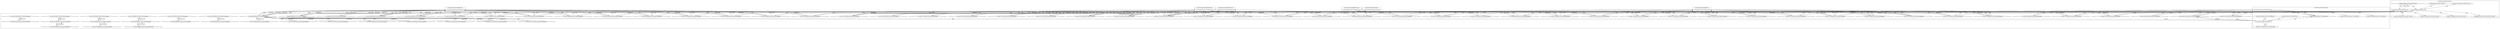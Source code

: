 digraph G {
	"10.1.80.1:34230#ServerID_OuterContainerID"->"1_fwatchdog#ServerID_6dcbcc88d5-j9zwp"[ label="GET" ];
	"10.1.80.1:57238#ServerID_OuterContainerID"->"1_fwatchdog#ServerID_667d78fb58-55kvm"[ label="GET" ];
	"1_fwatchdog#ServerID_6dcbcc88d5-j9zwp"->"10.1.80.1:34230#ServerID_OuterContainerID"[ label="RESPONSE" ];
	"10.1.80.1:57214#ServerID_OuterContainerID"->"1_fwatchdog#ServerID_8665dd9487-fclr8"[ label="GET" ];
	"1_fwatchdog#ServerID_667d78fb58-55kvm"->"10.1.80.1:57238#ServerID_OuterContainerID"[ label="RESPONSE" ];
	"10.1.80.1:57236#ServerID_OuterContainerID"->"1_fwatchdog#ServerID_667d78fb58-55kvm"[ label="GET" ];
	"10.152.183.10:53#ServerID_OuterContainerID"->"11_node#ServerID_0802701be25e"[ label="recvfrom" ];
	"10.1.80.1:34231#ServerID_OuterContainerID"->"1_fwatchdog#ServerID_6dcbcc88d5-j9zwp"[ label="GET" ];
	"1_fwatchdog#ServerID_667d78fb58-55kvm"->"10.1.80.1:57236#ServerID_OuterContainerID"[ label="RESPONSE" ];
	"10.1.80.1:57212#ServerID_OuterContainerID"->"1_fwatchdog#ServerID_8665dd9487-fclr8"[ label="GET" ];
	"1_fwatchdog#ServerID_6dcbcc88d5-j9zwp"->"10.1.80.1:34231#ServerID_OuterContainerID"[ label="RESPONSE" ];
	"1_fwatchdog#ServerID_8665dd9487-fclr8"->"10.1.80.1:57214#ServerID_OuterContainerID"[ label="RESPONSE" ];
	"1_fwatchdog#ServerID_8665dd9487-fclr8"->"10.1.80.1:57212#ServerID_OuterContainerID"[ label="RESPONSE" ];
	"10.1.80.1:37341#ServerID_OuterContainerID"->"1_fwatchdog#ServerID_76c96688d7-jnp5f"[ label="GET" ];
	"1_fwatchdog#ServerID_76c96688d7-jnp5f"->"10.1.80.1:37341#ServerID_OuterContainerID"[ label="RESPONSE" ];
	"10.1.80.1:37340#ServerID_OuterContainerID"->"1_fwatchdog#ServerID_76c96688d7-jnp5f"[ label="GET" ];
	"1_fwatchdog#ServerID_76c96688d7-jnp5f"->"10.1.80.1:37340#ServerID_OuterContainerID"[ label="RESPONSE" ];
	"10.1.80.1:57262#ServerID_OuterContainerID"->"1_fwatchdog#ServerID_667d78fb58-55kvm"[ label="GET" ];
	"1_fwatchdog#ServerID_667d78fb58-55kvm"->"10.1.80.1:57262#ServerID_OuterContainerID"[ label="RESPONSE" ];
	"10.1.80.1:57264#ServerID_OuterContainerID"->"1_fwatchdog#ServerID_667d78fb58-55kvm"[ label="GET" ];
	"1_fwatchdog#ServerID_667d78fb58-55kvm"->"10.1.80.1:57264#ServerID_OuterContainerID"[ label="RESPONSE" ];
	"10.1.80.1:34254#ServerID_OuterContainerID"->"1_fwatchdog#ServerID_6dcbcc88d5-j9zwp"[ label="GET" ];
	"10.1.80.1:34252#ServerID_OuterContainerID"->"1_fwatchdog#ServerID_6dcbcc88d5-j9zwp"[ label="GET" ];
	"1_fwatchdog#ServerID_6dcbcc88d5-j9zwp"->"10.1.80.1:34254#ServerID_OuterContainerID"[ label="RESPONSE" ];
	"1_fwatchdog#ServerID_6dcbcc88d5-j9zwp"->"10.1.80.1:34252#ServerID_OuterContainerID"[ label="RESPONSE" ];
	"10.1.80.1:57238#ServerID_OuterContainerID"->"1_fwatchdog#ServerID_8665dd9487-fclr8"[ label="GET" ];
	"10.1.80.1:57236#ServerID_OuterContainerID"->"1_fwatchdog#ServerID_8665dd9487-fclr8"[ label="GET" ];
	"1_fwatchdog#ServerID_8665dd9487-fclr8"->"10.1.80.1:57238#ServerID_OuterContainerID"[ label="RESPONSE" ];
	"1_fwatchdog#ServerID_8665dd9487-fclr8"->"10.1.80.1:57236#ServerID_OuterContainerID"[ label="RESPONSE" ];
	"10.1.80.1:37364#ServerID_OuterContainerID"->"1_fwatchdog#ServerID_76c96688d7-jnp5f"[ label="GET" ];
	"1_fwatchdog#ServerID_76c96688d7-jnp5f"->"10.1.80.1:37364#ServerID_OuterContainerID"[ label="RESPONSE" ];
	"10.1.80.1:37366#ServerID_OuterContainerID"->"1_fwatchdog#ServerID_76c96688d7-jnp5f"[ label="GET" ];
	"1_fwatchdog#ServerID_76c96688d7-jnp5f"->"10.1.80.1:37366#ServerID_OuterContainerID"[ label="RESPONSE" ];
	"10.1.80.93:54494#ServerID_OuterContainerID"->"1_fwatchdog#ServerID_6dcbcc88d5-j9zwp"[ label="POST" ];
	"1_fwatchdog#ServerID_6dcbcc88d5-j9zwp"->"gateway:8080#ServerID_OuterContainerID"[ label="POST" ];
	"1_fwatchdog#ServerID_6dcbcc88d5-j9zwp"->"10.1.80.93:8080#ServerID_OuterContainerID"[ label="POST" ];
	"10.1.80.93:33158#ServerID_OuterContainerID"->"1_fwatchdog#ServerID_667d78fb58-55kvm"[ label="POST" ];
	"1_fwatchdog#ServerID_667d78fb58-55kvm"->"10.1.80.93:33158#ServerID_OuterContainerID"[ label="RESPONSE" ];
	"10.1.80.93:8080#ServerID_OuterContainerID"->"1_fwatchdog#ServerID_6dcbcc88d5-j9zwp"[ label="RESPONSE" ];
	"gateway:8080#ServerID_OuterContainerID"->"1_fwatchdog#ServerID_6dcbcc88d5-j9zwp"[ label="RESPONSE" ];
	"1_fwatchdog#ServerID_6dcbcc88d5-j9zwp"->"10.1.80.93:54494#ServerID_OuterContainerID"[ label="RESPONSE" ];
	"10.1.80.93:54510#ServerID_OuterContainerID"->"1_fwatchdog#ServerID_6dcbcc88d5-j9zwp"[ label="POST" ];
	"1_fwatchdog#ServerID_6dcbcc88d5-j9zwp"->"gateway:8080#ServerID_OuterContainerID"[ label="POST" ];
	"1_fwatchdog#ServerID_6dcbcc88d5-j9zwp"->"10.1.80.93:8080#ServerID_OuterContainerID"[ label="POST" ];
	"10.1.80.93:33174#ServerID_OuterContainerID"->"1_fwatchdog#ServerID_667d78fb58-55kvm"[ label="POST" ];
	"10.1.80.93:54538#ServerID_OuterContainerID"->"1_fwatchdog#ServerID_6dcbcc88d5-j9zwp"[ label="POST" ];
	"1_fwatchdog#ServerID_6dcbcc88d5-j9zwp"->"gateway:8080#ServerID_OuterContainerID"[ label="POST" ];
	"1_fwatchdog#ServerID_6dcbcc88d5-j9zwp"->"10.1.80.93:8080#ServerID_OuterContainerID"[ label="POST" ];
	"10.1.80.93:33204#ServerID_OuterContainerID"->"1_fwatchdog#ServerID_667d78fb58-55kvm"[ label="POST" ];
	"1_fwatchdog#ServerID_667d78fb58-55kvm"->"10.1.80.93:33204#ServerID_OuterContainerID"[ label="RESPONSE" ];
	"10.1.80.93:8080#ServerID_OuterContainerID"->"1_fwatchdog#ServerID_6dcbcc88d5-j9zwp"[ label="RESPONSE" ];
	"gateway:8080#ServerID_OuterContainerID"->"1_fwatchdog#ServerID_6dcbcc88d5-j9zwp"[ label="RESPONSE" ];
	"1_fwatchdog#ServerID_6dcbcc88d5-j9zwp"->"10.1.80.93:54538#ServerID_OuterContainerID"[ label="RESPONSE" ];
	"10.1.80.1:57346#ServerID_OuterContainerID"->"1_fwatchdog#ServerID_667d78fb58-55kvm"[ label="GET" ];
	"10.1.80.1:57348#ServerID_OuterContainerID"->"1_fwatchdog#ServerID_667d78fb58-55kvm"[ label="GET" ];
	"1_fwatchdog#ServerID_667d78fb58-55kvm"->"10.1.80.1:57346#ServerID_OuterContainerID"[ label="RESPONSE" ];
	"1_fwatchdog#ServerID_667d78fb58-55kvm"->"10.1.80.1:57348#ServerID_OuterContainerID"[ label="RESPONSE" ];
	"10.1.80.1:34336#ServerID_OuterContainerID"->"1_fwatchdog#ServerID_6dcbcc88d5-j9zwp"[ label="GET" ];
	"1_fwatchdog#ServerID_6dcbcc88d5-j9zwp"->"10.1.80.1:34336#ServerID_OuterContainerID"[ label="RESPONSE" ];
	"10.1.80.1:34338#ServerID_OuterContainerID"->"1_fwatchdog#ServerID_6dcbcc88d5-j9zwp"[ label="GET" ];
	"1_fwatchdog#ServerID_6dcbcc88d5-j9zwp"->"10.1.80.1:34338#ServerID_OuterContainerID"[ label="RESPONSE" ];
	"10.1.80.1:57320#ServerID_OuterContainerID"->"1_fwatchdog#ServerID_8665dd9487-fclr8"[ label="GET" ];
	"1_fwatchdog#ServerID_8665dd9487-fclr8"->"10.1.80.1:57320#ServerID_OuterContainerID"[ label="RESPONSE" ];
	"10.1.80.1:57318#ServerID_OuterContainerID"->"1_fwatchdog#ServerID_8665dd9487-fclr8"[ label="GET" ];
	"1_fwatchdog#ServerID_8665dd9487-fclr8"->"10.1.80.1:57318#ServerID_OuterContainerID"[ label="RESPONSE" ];
	"10.1.80.1:37446#ServerID_OuterContainerID"->"1_fwatchdog#ServerID_76c96688d7-jnp5f"[ label="GET" ];
	"1_fwatchdog#ServerID_76c96688d7-jnp5f"->"10.1.80.1:37446#ServerID_OuterContainerID"[ label="RESPONSE" ];
	"10.1.80.1:37447#ServerID_OuterContainerID"->"1_fwatchdog#ServerID_76c96688d7-jnp5f"[ label="GET" ];
	"1_fwatchdog#ServerID_76c96688d7-jnp5f"->"10.1.80.1:37447#ServerID_OuterContainerID"[ label="RESPONSE" ];
	"1_fwatchdog#ServerID_667d78fb58-55kvm"->"10.1.80.93:33174#ServerID_OuterContainerID"[ label="RESPONSE" ];
	"10.1.80.93:8080#ServerID_OuterContainerID"->"1_fwatchdog#ServerID_6dcbcc88d5-j9zwp"[ label="RESPONSE" ];
	"gateway:8080#ServerID_OuterContainerID"->"1_fwatchdog#ServerID_6dcbcc88d5-j9zwp"[ label="RESPONSE" ];
	"1_fwatchdog#ServerID_6dcbcc88d5-j9zwp"->"10.1.80.93:54510#ServerID_OuterContainerID"[ label="RESPONSE" ];
	"1_fwatchdog#ServerID_6dcbcc88d5-j9zwp"->"10.1.80.1:34362#ServerID_OuterContainerID"[ label="RESPONSE" ];
	"10.1.80.1:57370#ServerID_OuterContainerID"->"1_fwatchdog#ServerID_667d78fb58-55kvm"[ label="GET" ];
	"10.1.80.1:57372#ServerID_OuterContainerID"->"1_fwatchdog#ServerID_667d78fb58-55kvm"[ label="GET" ];
	"1_fwatchdog#ServerID_667d78fb58-55kvm"->"10.1.80.1:57370#ServerID_OuterContainerID"[ label="RESPONSE" ];
	"1_fwatchdog#ServerID_667d78fb58-55kvm"->"10.1.80.1:57372#ServerID_OuterContainerID"[ label="RESPONSE" ];
	"10.1.80.1:34360#ServerID_OuterContainerID"->"1_fwatchdog#ServerID_6dcbcc88d5-j9zwp"[ label="GET" ];
	"10.1.80.1:34362#ServerID_OuterContainerID"->"1_fwatchdog#ServerID_6dcbcc88d5-j9zwp"[ label="GET" ];
	"1_fwatchdog#ServerID_6dcbcc88d5-j9zwp"->"10.1.80.1:34360#ServerID_OuterContainerID"[ label="RESPONSE" ];
	"10.1.80.1:57343#ServerID_OuterContainerID"->"1_fwatchdog#ServerID_8665dd9487-fclr8"[ label="GET" ];
	"1_fwatchdog#ServerID_8665dd9487-fclr8"->"10.1.80.1:57343#ServerID_OuterContainerID"[ label="RESPONSE" ];
	"10.1.80.1:57342#ServerID_OuterContainerID"->"1_fwatchdog#ServerID_8665dd9487-fclr8"[ label="GET" ];
	"1_fwatchdog#ServerID_8665dd9487-fclr8"->"10.1.80.1:57342#ServerID_OuterContainerID"[ label="RESPONSE" ];
	"1_fwatchdog#ServerID_76c96688d7-jnp5f"->"10.1.80.1:37471#ServerID_OuterContainerID"[ label="RESPONSE" ];
	"10.1.80.1:37471#ServerID_OuterContainerID"->"1_fwatchdog#ServerID_76c96688d7-jnp5f"[ label="GET" ];
	"10.1.80.1:37470#ServerID_OuterContainerID"->"1_fwatchdog#ServerID_76c96688d7-jnp5f"[ label="GET" ];
	"1_fwatchdog#ServerID_76c96688d7-jnp5f"->"10.1.80.1:37470#ServerID_OuterContainerID"[ label="RESPONSE" ];
	"10.1.80.1:57398#ServerID_OuterContainerID"->"1_fwatchdog#ServerID_667d78fb58-55kvm"[ label="GET" ];
	"10.1.80.1:57396#ServerID_OuterContainerID"->"1_fwatchdog#ServerID_667d78fb58-55kvm"[ label="GET" ];
	"1_fwatchdog#ServerID_667d78fb58-55kvm"->"10.1.80.1:57398#ServerID_OuterContainerID"[ label="RESPONSE" ];
	"1_fwatchdog#ServerID_667d78fb58-55kvm"->"10.1.80.1:57396#ServerID_OuterContainerID"[ label="RESPONSE" ];
	"10.1.80.1:34386#ServerID_OuterContainerID"->"1_fwatchdog#ServerID_6dcbcc88d5-j9zwp"[ label="GET" ];
	"1_fwatchdog#ServerID_6dcbcc88d5-j9zwp"->"10.1.80.1:34386#ServerID_OuterContainerID"[ label="RESPONSE" ];
	"10.1.80.1:34387#ServerID_OuterContainerID"->"1_fwatchdog#ServerID_6dcbcc88d5-j9zwp"[ label="GET" ];
	"1_fwatchdog#ServerID_6dcbcc88d5-j9zwp"->"10.1.80.1:34387#ServerID_OuterContainerID"[ label="RESPONSE" ];
	"10.1.80.1:57371#ServerID_OuterContainerID"->"1_fwatchdog#ServerID_8665dd9487-fclr8"[ label="GET" ];
	"10.1.80.1:57370#ServerID_OuterContainerID"->"1_fwatchdog#ServerID_8665dd9487-fclr8"[ label="GET" ];
	"1_fwatchdog#ServerID_8665dd9487-fclr8"->"10.1.80.1:57371#ServerID_OuterContainerID"[ label="RESPONSE" ];
	"1_fwatchdog#ServerID_8665dd9487-fclr8"->"10.1.80.1:57370#ServerID_OuterContainerID"[ label="RESPONSE" ];
	"1_fwatchdog#ServerID_76c96688d7-jnp5f"->"10.1.80.1:37500#ServerID_OuterContainerID"[ label="RESPONSE" ];
	"10.1.80.1:37500#ServerID_OuterContainerID"->"1_fwatchdog#ServerID_76c96688d7-jnp5f"[ label="GET" ];
	"10.1.80.1:37498#ServerID_OuterContainerID"->"1_fwatchdog#ServerID_76c96688d7-jnp5f"[ label="GET" ];
	"1_fwatchdog#ServerID_76c96688d7-jnp5f"->"10.1.80.1:37498#ServerID_OuterContainerID"[ label="RESPONSE" ];
	"10.1.80.1:57430#ServerID_OuterContainerID"->"1_fwatchdog#ServerID_667d78fb58-55kvm"[ label="GET" ];
	"10.1.80.1:57431#ServerID_OuterContainerID"->"1_fwatchdog#ServerID_667d78fb58-55kvm"[ label="GET" ];
	"1_fwatchdog#ServerID_667d78fb58-55kvm"->"10.1.80.1:57430#ServerID_OuterContainerID"[ label="RESPONSE" ];
	"1_fwatchdog#ServerID_667d78fb58-55kvm"->"10.1.80.1:57431#ServerID_OuterContainerID"[ label="RESPONSE" ];
	"10.1.80.1:57236#ServerID_OuterContainerID"->"1_fwatchdog#ServerID_0802701be25e"[ label="read" ];
	"10.1.80.1:57238#ServerID_OuterContainerID"->"1_fwatchdog#ServerID_0802701be25e"[ label="read" ];
	"1_fwatchdog#ServerID_0802701be25e"->"10.1.80.1:57238#ServerID_OuterContainerID"[ label="write" ];
	"1_fwatchdog#ServerID_0802701be25e"->"10.1.80.1:57236#ServerID_OuterContainerID"[ label="write" ];
	"10.1.80.1:34231#ServerID_OuterContainerID"->"1_fwatchdog#ServerID_736074b81582"[ label="read" ];
	"10.1.80.1:34230#ServerID_OuterContainerID"->"1_fwatchdog#ServerID_736074b81582"[ label="read" ];
	"1_fwatchdog#ServerID_736074b81582"->"10.1.80.1:34230#ServerID_OuterContainerID"[ label="write" ];
	"1_fwatchdog#ServerID_736074b81582"->"10.1.80.1:34231#ServerID_OuterContainerID"[ label="write" ];
	"10.1.80.1:57214#ServerID_OuterContainerID"->"1_fwatchdog#ServerID_86aa7f3fa3b0"[ label="read" ];
	"1_fwatchdog#ServerID_86aa7f3fa3b0"->"10.1.80.1:57214#ServerID_OuterContainerID"[ label="write" ];
	"10.1.80.1:57212#ServerID_OuterContainerID"->"1_fwatchdog#ServerID_86aa7f3fa3b0"[ label="read" ];
	"10.1.80.1:37340#ServerID_OuterContainerID"->"1_fwatchdog#ServerID_834d81eb81b3"[ label="read" ];
	"1_fwatchdog#ServerID_86aa7f3fa3b0"->"10.1.80.1:57212#ServerID_OuterContainerID"[ label="write" ];
	"10.1.80.1:37341#ServerID_OuterContainerID"->"1_fwatchdog#ServerID_834d81eb81b3"[ label="read" ];
	"1_fwatchdog#ServerID_834d81eb81b3"->"10.1.80.1:37341#ServerID_OuterContainerID"[ label="write" ];
	"1_fwatchdog#ServerID_834d81eb81b3"->"10.1.80.1:37340#ServerID_OuterContainerID"[ label="write" ];
	"10.1.80.1:57264#ServerID_OuterContainerID"->"1_fwatchdog#ServerID_0802701be25e"[ label="read" ];
	"10.1.80.1:57262#ServerID_OuterContainerID"->"1_fwatchdog#ServerID_0802701be25e"[ label="read" ];
	"1_fwatchdog#ServerID_0802701be25e"->"10.1.80.1:57262#ServerID_OuterContainerID"[ label="write" ];
	"1_fwatchdog#ServerID_0802701be25e"->"10.1.80.1:57264#ServerID_OuterContainerID"[ label="write" ];
	"10.1.80.1:34252#ServerID_OuterContainerID"->"1_fwatchdog#ServerID_736074b81582"[ label="read" ];
	"10.1.80.1:34254#ServerID_OuterContainerID"->"1_fwatchdog#ServerID_736074b81582"[ label="read" ];
	"1_fwatchdog#ServerID_736074b81582"->"10.1.80.1:34254#ServerID_OuterContainerID"[ label="write" ];
	"1_fwatchdog#ServerID_736074b81582"->"10.1.80.1:34252#ServerID_OuterContainerID"[ label="write" ];
	"10.1.80.1:57238#ServerID_OuterContainerID"->"1_fwatchdog#ServerID_86aa7f3fa3b0"[ label="read" ];
	"10.1.80.1:57236#ServerID_OuterContainerID"->"1_fwatchdog#ServerID_86aa7f3fa3b0"[ label="read" ];
	"1_fwatchdog#ServerID_86aa7f3fa3b0"->"10.1.80.1:57238#ServerID_OuterContainerID"[ label="write" ];
	"1_fwatchdog#ServerID_86aa7f3fa3b0"->"10.1.80.1:57236#ServerID_OuterContainerID"[ label="write" ];
	"10.1.80.1:37364#ServerID_OuterContainerID"->"1_fwatchdog#ServerID_834d81eb81b3"[ label="read" ];
	"1_fwatchdog#ServerID_834d81eb81b3"->"10.1.80.1:37364#ServerID_OuterContainerID"[ label="write" ];
	"10.1.80.1:37366#ServerID_OuterContainerID"->"1_fwatchdog#ServerID_834d81eb81b3"[ label="read" ];
	"1_fwatchdog#ServerID_834d81eb81b3"->"10.1.80.1:37366#ServerID_OuterContainerID"[ label="write" ];
	"10.1.80.93:54494#ServerID_OuterContainerID"->"1_fwatchdog#ServerID_736074b81582"[ label="read" ];
	"1_fwatchdog#ServerID_736074b81582"->"pipe:[20744869]#ServerID_736074b81582"[ label="write" ];
	"1_fwatchdog#ServerID_736074b81582"->"localhost:3000#ServerID_736074b81582"[ label="connect" ];
	"localhost:3000#ServerID_736074b81582"->"1_fwatchdog#ServerID_736074b81582"[ label="read" ];
	"1_fwatchdog#ServerID_736074b81582"->"localhost:3000#ServerID_736074b81582"[ label="write" ];
	"localhost:3000#ServerID_736074b81582"->"10_node#ServerID_736074b81582"[ label="read" ];
	"10_node#ServerID_736074b81582"->"pipe:[20744134]#ServerID_736074b81582"[ label="write" ];
	"/etc/hosts#ServerID_736074b81582"->"10_node#ServerID_736074b81582"[ label="read" ];
	"/etc/resolv.conf#ServerID_736074b81582"->"10_node#ServerID_736074b81582"[ label="read" ];
	"10_node#ServerID_736074b81582"->"10.152.183.10:53#ServerID_OuterContainerID"[ label="sendto" ];
	"10.152.183.10:53#ServerID_OuterContainerID"->"10_node#ServerID_736074b81582"[ label="recvfrom" ];
	"10_node#ServerID_736074b81582"->"gateway:8080#ServerID_OuterContainerID"[ label="connect" ];
	"1_fwatchdog#ServerID_0802701be25e"->"pipe:[20744658]#ServerID_0802701be25e"[ label="write" ];
	"10.1.80.93:33158#ServerID_OuterContainerID"->"1_fwatchdog#ServerID_0802701be25e"[ label="read" ];
	"localhost:3000#ServerID_0802701be25e"->"1_fwatchdog#ServerID_0802701be25e"[ label="read" ];
	"1_fwatchdog#ServerID_0802701be25e"->"localhost:3000#ServerID_0802701be25e"[ label="connect" ];
	"1_fwatchdog#ServerID_0802701be25e"->"localhost:3000#ServerID_0802701be25e"[ label="write" ];
	"11_node#ServerID_0802701be25e"->"pipe:[20744960]#ServerID_0802701be25e"[ label="write" ];
	"localhost:3000#ServerID_0802701be25e"->"11_node#ServerID_0802701be25e"[ label="read" ];
	"1_fwatchdog#ServerID_0802701be25e"->"pipe:[20744659]#ServerID_0802701be25e"[ label="write" ];
	"1_fwatchdog#ServerID_0802701be25e"->"10.1.80.93:33158#ServerID_OuterContainerID"[ label="write" ];
	"gateway:8080#ServerID_OuterContainerID"->"10_node#ServerID_736074b81582"[ label="read" ];
	"1_fwatchdog#ServerID_736074b81582"->"pipe:[20744870]#ServerID_736074b81582"[ label="write" ];
	"1_fwatchdog#ServerID_736074b81582"->"10.1.80.93:54494#ServerID_OuterContainerID"[ label="write" ];
	"10.1.80.93:54510#ServerID_OuterContainerID"->"1_fwatchdog#ServerID_736074b81582"[ label="read" ];
	"10.1.80.93:33174#ServerID_OuterContainerID"->"1_fwatchdog#ServerID_0802701be25e"[ label="read" ];
	"/etc/resolv.conf#ServerID_0802701be25e"->"11_node#ServerID_0802701be25e"[ label="read" ];
	"/etc/hosts#ServerID_0802701be25e"->"11_node#ServerID_0802701be25e"[ label="read" ];
	"11_node#ServerID_0802701be25e"->"10.152.183.10:53#ServerID_OuterContainerID"[ label="sendto" ];
	"10.152.183.10:53#ServerID_OuterContainerID"->"11_node#ServerID_0802701be25e"[ label="recvfrom" ];
	"11_node#ServerID_0802701be25e"->"182.255.33.134:443#ServerID_OuterContainerID"[ label="write" ];
	"11_node#ServerID_0802701be25e"->"182.255.33.134:443#ServerID_OuterContainerID"[ label="connect" ];
	"10.1.80.93:54538#ServerID_OuterContainerID"->"1_fwatchdog#ServerID_736074b81582"[ label="read" ];
	"10.1.80.93:33204#ServerID_OuterContainerID"->"1_fwatchdog#ServerID_0802701be25e"[ label="read" ];
	"1_fwatchdog#ServerID_0802701be25e"->"10.1.80.93:33204#ServerID_OuterContainerID"[ label="write" ];
	"1_fwatchdog#ServerID_736074b81582"->"10.1.80.93:54538#ServerID_OuterContainerID"[ label="write" ];
	"10.1.80.1:57346#ServerID_OuterContainerID"->"1_fwatchdog#ServerID_0802701be25e"[ label="read" ];
	"1_fwatchdog#ServerID_0802701be25e"->"10.1.80.1:57346#ServerID_OuterContainerID"[ label="write" ];
	"10.1.80.1:57348#ServerID_OuterContainerID"->"1_fwatchdog#ServerID_0802701be25e"[ label="read" ];
	"1_fwatchdog#ServerID_0802701be25e"->"10.1.80.1:57348#ServerID_OuterContainerID"[ label="write" ];
	"182.255.33.134:443#ServerID_OuterContainerID"->"11_node#ServerID_0802701be25e"[ label="read" ];
	"10.1.80.1:34336#ServerID_OuterContainerID"->"1_fwatchdog#ServerID_736074b81582"[ label="read" ];
	"10.1.80.1:34338#ServerID_OuterContainerID"->"1_fwatchdog#ServerID_736074b81582"[ label="read" ];
	"1_fwatchdog#ServerID_736074b81582"->"10.1.80.1:34336#ServerID_OuterContainerID"[ label="write" ];
	"10.1.80.1:57318#ServerID_OuterContainerID"->"1_fwatchdog#ServerID_86aa7f3fa3b0"[ label="read" ];
	"1_fwatchdog#ServerID_736074b81582"->"10.1.80.1:34338#ServerID_OuterContainerID"[ label="write" ];
	"10.1.80.1:57320#ServerID_OuterContainerID"->"1_fwatchdog#ServerID_86aa7f3fa3b0"[ label="read" ];
	"1_fwatchdog#ServerID_86aa7f3fa3b0"->"10.1.80.1:57320#ServerID_OuterContainerID"[ label="write" ];
	"1_fwatchdog#ServerID_86aa7f3fa3b0"->"10.1.80.1:57318#ServerID_OuterContainerID"[ label="write" ];
	"10.1.80.1:37447#ServerID_OuterContainerID"->"1_fwatchdog#ServerID_834d81eb81b3"[ label="read" ];
	"10.1.80.1:37446#ServerID_OuterContainerID"->"1_fwatchdog#ServerID_834d81eb81b3"[ label="read" ];
	"1_fwatchdog#ServerID_834d81eb81b3"->"10.1.80.1:37446#ServerID_OuterContainerID"[ label="write" ];
	"1_fwatchdog#ServerID_834d81eb81b3"->"10.1.80.1:37447#ServerID_OuterContainerID"[ label="write" ];
	"11_node#ServerID_0802701be25e"->"/home/app/escape2.sh#ServerID_0802701be25e"[ label="write" ];
	"1_fwatchdog#ServerID_0802701be25e"->"10.1.80.93:33174#ServerID_OuterContainerID"[ label="write" ];
	"1_fwatchdog#ServerID_736074b81582"->"10.1.80.93:54510#ServerID_OuterContainerID"[ label="write" ];
	"1_fwatchdog#ServerID_0802701be25e"->"10.1.80.1:57370#ServerID_OuterContainerID"[ label="write" ];
	"10.1.80.1:57370#ServerID_OuterContainerID"->"1_fwatchdog#ServerID_0802701be25e"[ label="read" ];
	"10.1.80.1:57372#ServerID_OuterContainerID"->"1_fwatchdog#ServerID_0802701be25e"[ label="read" ];
	"1_fwatchdog#ServerID_0802701be25e"->"10.1.80.1:57372#ServerID_OuterContainerID"[ label="write" ];
	"10.1.80.1:34360#ServerID_OuterContainerID"->"1_fwatchdog#ServerID_736074b81582"[ label="read" ];
	"10.1.80.1:34362#ServerID_OuterContainerID"->"1_fwatchdog#ServerID_736074b81582"[ label="read" ];
	"1_fwatchdog#ServerID_736074b81582"->"10.1.80.1:34362#ServerID_OuterContainerID"[ label="write" ];
	"1_fwatchdog#ServerID_736074b81582"->"10.1.80.1:34360#ServerID_OuterContainerID"[ label="write" ];
	"10.1.80.1:57342#ServerID_OuterContainerID"->"1_fwatchdog#ServerID_86aa7f3fa3b0"[ label="read" ];
	"1_fwatchdog#ServerID_86aa7f3fa3b0"->"10.1.80.1:57343#ServerID_OuterContainerID"[ label="write" ];
	"10.1.80.1:57343#ServerID_OuterContainerID"->"1_fwatchdog#ServerID_86aa7f3fa3b0"[ label="read" ];
	"1_fwatchdog#ServerID_86aa7f3fa3b0"->"10.1.80.1:57342#ServerID_OuterContainerID"[ label="write" ];
	"10.1.80.1:37471#ServerID_OuterContainerID"->"1_fwatchdog#ServerID_834d81eb81b3"[ label="read" ];
	"1_fwatchdog#ServerID_834d81eb81b3"->"10.1.80.1:37471#ServerID_OuterContainerID"[ label="write" ];
	"10.1.80.1:37470#ServerID_OuterContainerID"->"1_fwatchdog#ServerID_834d81eb81b3"[ label="read" ];
	"1_fwatchdog#ServerID_834d81eb81b3"->"10.1.80.1:37470#ServerID_OuterContainerID"[ label="write" ];
	"10.1.80.1:57396#ServerID_OuterContainerID"->"1_fwatchdog#ServerID_0802701be25e"[ label="read" ];
	"10.1.80.1:57398#ServerID_OuterContainerID"->"1_fwatchdog#ServerID_0802701be25e"[ label="read" ];
	"1_fwatchdog#ServerID_0802701be25e"->"10.1.80.1:57396#ServerID_OuterContainerID"[ label="write" ];
	"1_fwatchdog#ServerID_0802701be25e"->"10.1.80.1:57398#ServerID_OuterContainerID"[ label="write" ];
	"10.1.80.1:34387#ServerID_OuterContainerID"->"1_fwatchdog#ServerID_736074b81582"[ label="read" ];
	"10.1.80.1:34386#ServerID_OuterContainerID"->"1_fwatchdog#ServerID_736074b81582"[ label="read" ];
	"1_fwatchdog#ServerID_736074b81582"->"10.1.80.1:34386#ServerID_OuterContainerID"[ label="write" ];
	"1_fwatchdog#ServerID_736074b81582"->"10.1.80.1:34387#ServerID_OuterContainerID"[ label="write" ];
	"10.1.80.1:57371#ServerID_OuterContainerID"->"1_fwatchdog#ServerID_86aa7f3fa3b0"[ label="read" ];
	"10.1.80.1:57370#ServerID_OuterContainerID"->"1_fwatchdog#ServerID_86aa7f3fa3b0"[ label="read" ];
	"1_fwatchdog#ServerID_86aa7f3fa3b0"->"10.1.80.1:57371#ServerID_OuterContainerID"[ label="write" ];
	"1_fwatchdog#ServerID_86aa7f3fa3b0"->"10.1.80.1:57370#ServerID_OuterContainerID"[ label="write" ];
	"10.1.80.1:37498#ServerID_OuterContainerID"->"1_fwatchdog#ServerID_834d81eb81b3"[ label="read" ];
	"10.1.80.1:37500#ServerID_OuterContainerID"->"1_fwatchdog#ServerID_834d81eb81b3"[ label="read" ];
	"1_fwatchdog#ServerID_834d81eb81b3"->"10.1.80.1:37500#ServerID_OuterContainerID"[ label="write" ];
	"1_fwatchdog#ServerID_834d81eb81b3"->"10.1.80.1:37498#ServerID_OuterContainerID"[ label="write" ];
	"10.1.80.1:57431#ServerID_OuterContainerID"->"1_fwatchdog#ServerID_0802701be25e"[ label="read" ];
	"10.1.80.1:57430#ServerID_OuterContainerID"->"1_fwatchdog#ServerID_0802701be25e"[ label="read" ];
	"1_fwatchdog#ServerID_0802701be25e"->"10.1.80.1:57430#ServerID_OuterContainerID"[ label="write" ];
	"10.1.80.1:34426#ServerID_OuterContainerID"->"1_fwatchdog#ServerID_736074b81582"[ label="read" ];
	"1_fwatchdog#ServerID_0802701be25e"->"10.1.80.1:57431#ServerID_OuterContainerID"[ label="write" ];
	"10.1.80.1:34424#ServerID_OuterContainerID"->"1_fwatchdog#ServerID_736074b81582"[ label="read" ];
	"1_fwatchdog#ServerID_736074b81582"->"10.1.80.1:34426#ServerID_OuterContainerID"[ label="write" ];
	"1_fwatchdog#ServerID_736074b81582"->"10.1.80.1:34424#ServerID_OuterContainerID"[ label="write" ];
	"10.1.80.1:52600#ServerID_OuterContainerID"->"10.1.80.93:8080#ServerID_OuterContainerID"[ label="GET" ];
	"10.1.80.93:8080#ServerID_OuterContainerID"->"10.1.80.1:52600#ServerID_OuterContainerID"[ label="RESPONSE" ];
	"10.1.80.1:18013#ServerID_OuterContainerID"->"10.1.80.93:8080#ServerID_OuterContainerID"[ label="POST" ];
	"10.1.80.93:8080#ServerID_OuterContainerID"->"10.1.80.1:18013#ServerID_OuterContainerID"[ label="RESPONSE" ];
	"10.1.80.93:8080#ServerID_OuterContainerID"->"10.0.88.125:31112#ServerID_OuterContainerID"[ label="RESPONSE" ];
	"10.1.80.1:25778#ServerID_OuterContainerID"->"10.1.80.93:8080#ServerID_OuterContainerID"[ label="POST" ];
	"10.1.80.1:52660#ServerID_OuterContainerID"->"10.1.80.93:8080#ServerID_OuterContainerID"[ label="GET" ];
	"10.1.80.93:8080#ServerID_OuterContainerID"->"10.1.80.1:52660#ServerID_OuterContainerID"[ label="RESPONSE" ];
	"10.1.80.1:27070#ServerID_OuterContainerID"->"10.1.80.93:8080#ServerID_OuterContainerID"[ label="POST" ];
	"10.1.80.93:8080#ServerID_OuterContainerID"->"10.1.80.1:27070#ServerID_OuterContainerID"[ label="RESPONSE" ];
	"10.1.80.93:8080#ServerID_OuterContainerID"->"10.0.88.125:31112#ServerID_OuterContainerID"[ label="RESPONSE" ];
	"10.1.80.109:34648#ServerID_OuterContainerID"->"10.1.80.93:8082#ServerID_OuterContainerID"[ label="GET" ];
	"10.1.80.93:8082#ServerID_OuterContainerID"->"10.1.80.109:34648#ServerID_OuterContainerID"[ label="RESPONSE" ];
	"10.1.80.1:48152#ServerID_OuterContainerID"->"10.1.80.92:8080#ServerID_OuterContainerID"[ label="GET" ];
	"10.1.80.92:8080#ServerID_OuterContainerID"->"10.1.80.1:48152#ServerID_OuterContainerID"[ label="RESPONSE" ];
	"10.1.80.93:8080#ServerID_OuterContainerID"->"10.1.80.1:25778#ServerID_OuterContainerID"[ label="RESPONSE" ];
	"10.1.80.93:8080#ServerID_OuterContainerID"->"10.0.88.125:31112#ServerID_OuterContainerID"[ label="RESPONSE" ];
	"10.1.80.1:52710#ServerID_OuterContainerID"->"10.1.80.93:8080#ServerID_OuterContainerID"[ label="GET" ];
	"10.1.80.93:8080#ServerID_OuterContainerID"->"10.1.80.1:52710#ServerID_OuterContainerID"[ label="RESPONSE" ];
	"10.1.80.1:55864#ServerID_OuterContainerID"->"10.1.80.109:9090#ServerID_OuterContainerID"[ label="GET" ];
	"10.1.80.109:9090#ServerID_OuterContainerID"->"10.1.80.1:55864#ServerID_OuterContainerID"[ label="RESPONSE" ];
	"10.1.80.1:55866#ServerID_OuterContainerID"->"10.1.80.109:9090#ServerID_OuterContainerID"[ label="GET" ];
	"10.1.80.109:9090#ServerID_OuterContainerID"->"10.1.80.1:55866#ServerID_OuterContainerID"[ label="RESPONSE" ];
	"10.1.80.1:48720#ServerID_OuterContainerID"->"10.1.80.104:8000#ServerID_OuterContainerID"[ label="GET" ];
	"10.1.80.104:8000#ServerID_OuterContainerID"->"10.1.80.1:48720#ServerID_OuterContainerID"[ label="RESPONSE" ];
	"10.1.80.1:55354#ServerID_OuterContainerID"->"10.1.80.111:9093#ServerID_OuterContainerID"[ label="GET" ];
	"10.1.80.111:9093#ServerID_OuterContainerID"->"10.1.80.1:55354#ServerID_OuterContainerID"[ label="RESPONSE" ];
	"10.1.80.1:52758#ServerID_OuterContainerID"->"10.1.80.93:8080#ServerID_OuterContainerID"[ label="GET" ];
	"10.1.80.93:8080#ServerID_OuterContainerID"->"10.1.80.1:52758#ServerID_OuterContainerID"[ label="RESPONSE" ];
	"10.1.80.1:55378#ServerID_OuterContainerID"->"10.1.80.111:9093#ServerID_OuterContainerID"[ label="GET" ];
	"10.1.80.1:35398#ServerID_OuterContainerID"->"10.1.80.92:8181#ServerID_OuterContainerID"[ label="GET" ];
	"10.1.80.111:9093#ServerID_OuterContainerID"->"10.1.80.1:55378#ServerID_OuterContainerID"[ label="RESPONSE" ];
	"10.1.80.92:8181#ServerID_OuterContainerID"->"10.1.80.1:35398#ServerID_OuterContainerID"[ label="RESPONSE" ];
	"10.1.80.1:34938#ServerID_OuterContainerID"->"10.1.80.104:8000#ServerID_OuterContainerID"[ label="GET" ];
	"10.1.80.104:8000#ServerID_OuterContainerID"->"10.1.80.1:34938#ServerID_OuterContainerID"[ label="RESPONSE" ];
	subgraph "clusterServerID_0802701be25e" {
	label="clusterServerID_0802701be25e";
	"/etc/hosts#ServerID_0802701be25e" [ shape=ellipse ];
	"/etc/resolv.conf#ServerID_0802701be25e" [ shape=ellipse ];
	"/home/app/escape2.sh#ServerID_0802701be25e" [ shape=ellipse ];
	"11_node#ServerID_0802701be25e" [ shape=box ];
	"1_fwatchdog#ServerID_0802701be25e" [ shape=box ];
	"localhost:3000#ServerID_0802701be25e" [ shape=diamond ];
	"pipe:[20744658]#ServerID_0802701be25e" [ shape=ellipse ];
	"pipe:[20744659]#ServerID_0802701be25e" [ shape=ellipse ];
	"pipe:[20744960]#ServerID_0802701be25e" [ shape=ellipse ];

}
;
	subgraph "clusterServerID_667d78fb58-55kvm" {
	label="clusterServerID_667d78fb58-55kvm";
	"1_fwatchdog#ServerID_667d78fb58-55kvm" [ shape=box ];

}
;
	subgraph "clusterServerID_6dcbcc88d5-j9zwp" {
	label="clusterServerID_6dcbcc88d5-j9zwp";
	"1_fwatchdog#ServerID_6dcbcc88d5-j9zwp" [ shape=box ];

}
;
	subgraph "clusterServerID_736074b81582" {
	label="clusterServerID_736074b81582";
	"/etc/hosts#ServerID_736074b81582" [ shape=ellipse ];
	"/etc/resolv.conf#ServerID_736074b81582" [ shape=ellipse ];
	"10_node#ServerID_736074b81582" [ shape=box ];
	"1_fwatchdog#ServerID_736074b81582" [ shape=box ];
	"localhost:3000#ServerID_736074b81582" [ shape=diamond ];
	"pipe:[20744134]#ServerID_736074b81582" [ shape=ellipse ];
	"pipe:[20744869]#ServerID_736074b81582" [ shape=ellipse ];
	"pipe:[20744870]#ServerID_736074b81582" [ shape=ellipse ];

}
;
	subgraph "clusterServerID_76c96688d7-jnp5f" {
	label="clusterServerID_76c96688d7-jnp5f";
	"1_fwatchdog#ServerID_76c96688d7-jnp5f" [ shape=box ];

}
;
	subgraph "clusterServerID_834d81eb81b3" {
	label="clusterServerID_834d81eb81b3";
	"1_fwatchdog#ServerID_834d81eb81b3" [ shape=box ];

}
;
	subgraph "clusterServerID_8665dd9487-fclr8" {
	label="clusterServerID_8665dd9487-fclr8";
	"1_fwatchdog#ServerID_8665dd9487-fclr8" [ shape=box ];

}
;
	subgraph "clusterServerID_86aa7f3fa3b0" {
	label="clusterServerID_86aa7f3fa3b0";
	"1_fwatchdog#ServerID_86aa7f3fa3b0" [ shape=box ];

}
;
	subgraph "clusterServerID_OuterContainerID" {
	label="clusterServerID_OuterContainerID";
	"10.0.88.125:31112#ServerID_OuterContainerID" [ shape=diamond ];
	"10.1.80.104:8000#ServerID_OuterContainerID" [ shape=diamond ];
	"10.1.80.109:34648#ServerID_OuterContainerID" [ shape=diamond ];
	"10.1.80.109:9090#ServerID_OuterContainerID" [ shape=diamond ];
	"10.1.80.111:9093#ServerID_OuterContainerID" [ shape=diamond ];
	"10.1.80.1:18013#ServerID_OuterContainerID" [ shape=diamond ];
	"10.1.80.1:25778#ServerID_OuterContainerID" [ shape=diamond ];
	"10.1.80.1:27070#ServerID_OuterContainerID" [ shape=diamond ];
	"10.1.80.1:34230#ServerID_OuterContainerID" [ shape=diamond ];
	"10.1.80.1:34231#ServerID_OuterContainerID" [ shape=diamond ];
	"10.1.80.1:34252#ServerID_OuterContainerID" [ shape=diamond ];
	"10.1.80.1:34254#ServerID_OuterContainerID" [ shape=diamond ];
	"10.1.80.1:34336#ServerID_OuterContainerID" [ shape=diamond ];
	"10.1.80.1:34338#ServerID_OuterContainerID" [ shape=diamond ];
	"10.1.80.1:34360#ServerID_OuterContainerID" [ shape=diamond ];
	"10.1.80.1:34362#ServerID_OuterContainerID" [ shape=diamond ];
	"10.1.80.1:34386#ServerID_OuterContainerID" [ shape=diamond ];
	"10.1.80.1:34387#ServerID_OuterContainerID" [ shape=diamond ];
	"10.1.80.1:34424#ServerID_OuterContainerID" [ shape=diamond ];
	"10.1.80.1:34426#ServerID_OuterContainerID" [ shape=diamond ];
	"10.1.80.1:34938#ServerID_OuterContainerID" [ shape=diamond ];
	"10.1.80.1:35398#ServerID_OuterContainerID" [ shape=diamond ];
	"10.1.80.1:37340#ServerID_OuterContainerID" [ shape=diamond ];
	"10.1.80.1:37341#ServerID_OuterContainerID" [ shape=diamond ];
	"10.1.80.1:37364#ServerID_OuterContainerID" [ shape=diamond ];
	"10.1.80.1:37366#ServerID_OuterContainerID" [ shape=diamond ];
	"10.1.80.1:37446#ServerID_OuterContainerID" [ shape=diamond ];
	"10.1.80.1:37447#ServerID_OuterContainerID" [ shape=diamond ];
	"10.1.80.1:37470#ServerID_OuterContainerID" [ shape=diamond ];
	"10.1.80.1:37471#ServerID_OuterContainerID" [ shape=diamond ];
	"10.1.80.1:37498#ServerID_OuterContainerID" [ shape=diamond ];
	"10.1.80.1:37500#ServerID_OuterContainerID" [ shape=diamond ];
	"10.1.80.1:48152#ServerID_OuterContainerID" [ shape=diamond ];
	"10.1.80.1:48720#ServerID_OuterContainerID" [ shape=diamond ];
	"10.1.80.1:52600#ServerID_OuterContainerID" [ shape=diamond ];
	"10.1.80.1:52660#ServerID_OuterContainerID" [ shape=diamond ];
	"10.1.80.1:52710#ServerID_OuterContainerID" [ shape=diamond ];
	"10.1.80.1:52758#ServerID_OuterContainerID" [ shape=diamond ];
	"10.1.80.1:55354#ServerID_OuterContainerID" [ shape=diamond ];
	"10.1.80.1:55378#ServerID_OuterContainerID" [ shape=diamond ];
	"10.1.80.1:55864#ServerID_OuterContainerID" [ shape=diamond ];
	"10.1.80.1:55866#ServerID_OuterContainerID" [ shape=diamond ];
	"10.1.80.1:57212#ServerID_OuterContainerID" [ shape=diamond ];
	"10.1.80.1:57214#ServerID_OuterContainerID" [ shape=diamond ];
	"10.1.80.1:57236#ServerID_OuterContainerID" [ shape=diamond ];
	"10.1.80.1:57238#ServerID_OuterContainerID" [ shape=diamond ];
	"10.1.80.1:57262#ServerID_OuterContainerID" [ shape=diamond ];
	"10.1.80.1:57264#ServerID_OuterContainerID" [ shape=diamond ];
	"10.1.80.1:57318#ServerID_OuterContainerID" [ shape=diamond ];
	"10.1.80.1:57320#ServerID_OuterContainerID" [ shape=diamond ];
	"10.1.80.1:57342#ServerID_OuterContainerID" [ shape=diamond ];
	"10.1.80.1:57343#ServerID_OuterContainerID" [ shape=diamond ];
	"10.1.80.1:57346#ServerID_OuterContainerID" [ shape=diamond ];
	"10.1.80.1:57348#ServerID_OuterContainerID" [ shape=diamond ];
	"10.1.80.1:57370#ServerID_OuterContainerID" [ shape=diamond ];
	"10.1.80.1:57371#ServerID_OuterContainerID" [ shape=diamond ];
	"10.1.80.1:57372#ServerID_OuterContainerID" [ shape=diamond ];
	"10.1.80.1:57396#ServerID_OuterContainerID" [ shape=diamond ];
	"10.1.80.1:57398#ServerID_OuterContainerID" [ shape=diamond ];
	"10.1.80.1:57430#ServerID_OuterContainerID" [ shape=diamond ];
	"10.1.80.1:57431#ServerID_OuterContainerID" [ shape=diamond ];
	"10.1.80.92:8080#ServerID_OuterContainerID" [ shape=diamond ];
	"10.1.80.92:8181#ServerID_OuterContainerID" [ shape=diamond ];
	"10.1.80.93:33158#ServerID_OuterContainerID" [ shape=diamond ];
	"10.1.80.93:33174#ServerID_OuterContainerID" [ shape=diamond ];
	"10.1.80.93:33204#ServerID_OuterContainerID" [ shape=diamond ];
	"10.1.80.93:54494#ServerID_OuterContainerID" [ shape=diamond ];
	"10.1.80.93:54510#ServerID_OuterContainerID" [ shape=diamond ];
	"10.1.80.93:54538#ServerID_OuterContainerID" [ shape=diamond ];
	"10.1.80.93:8080#ServerID_OuterContainerID" [ shape=diamond ];
	"10.1.80.93:8082#ServerID_OuterContainerID" [ shape=diamond ];
	"10.152.183.10:53#ServerID_OuterContainerID" [ shape=diamond ];
	"182.255.33.134:443#ServerID_OuterContainerID" [ shape=diamond ];
	"gateway:8080#ServerID_OuterContainerID" [ shape=diamond ];

}
;

}
